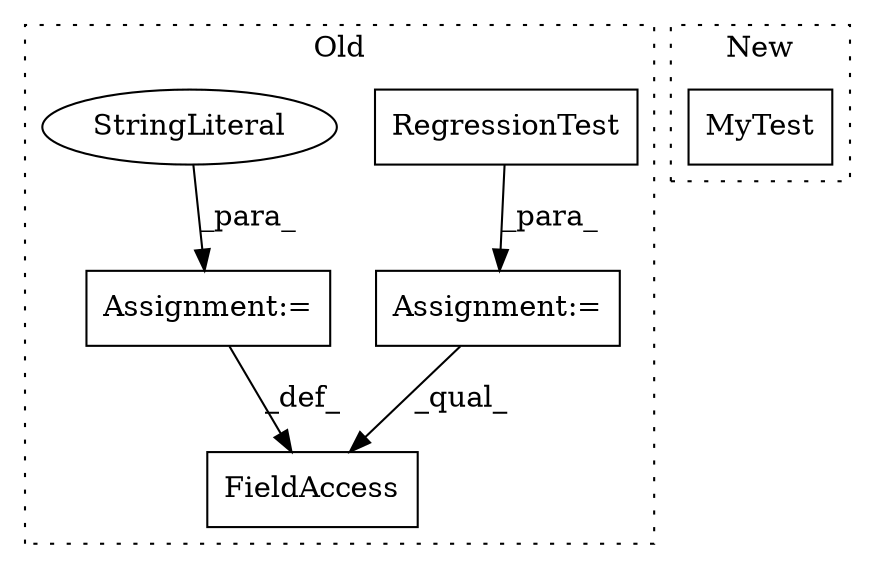 digraph G {
subgraph cluster0 {
1 [label="RegressionTest" a="32" s="10987" l="16" shape="box"];
3 [label="FieldAccess" a="22" s="11009" l="12" shape="box"];
4 [label="Assignment:=" a="7" s="10978" l="1" shape="box"];
5 [label="Assignment:=" a="7" s="11021" l="1" shape="box"];
6 [label="StringLiteral" a="45" s="11022" l="28" shape="ellipse"];
label = "Old";
style="dotted";
}
subgraph cluster1 {
2 [label="MyTest" a="32" s="11576" l="8" shape="box"];
label = "New";
style="dotted";
}
1 -> 4 [label="_para_"];
4 -> 3 [label="_qual_"];
5 -> 3 [label="_def_"];
6 -> 5 [label="_para_"];
}